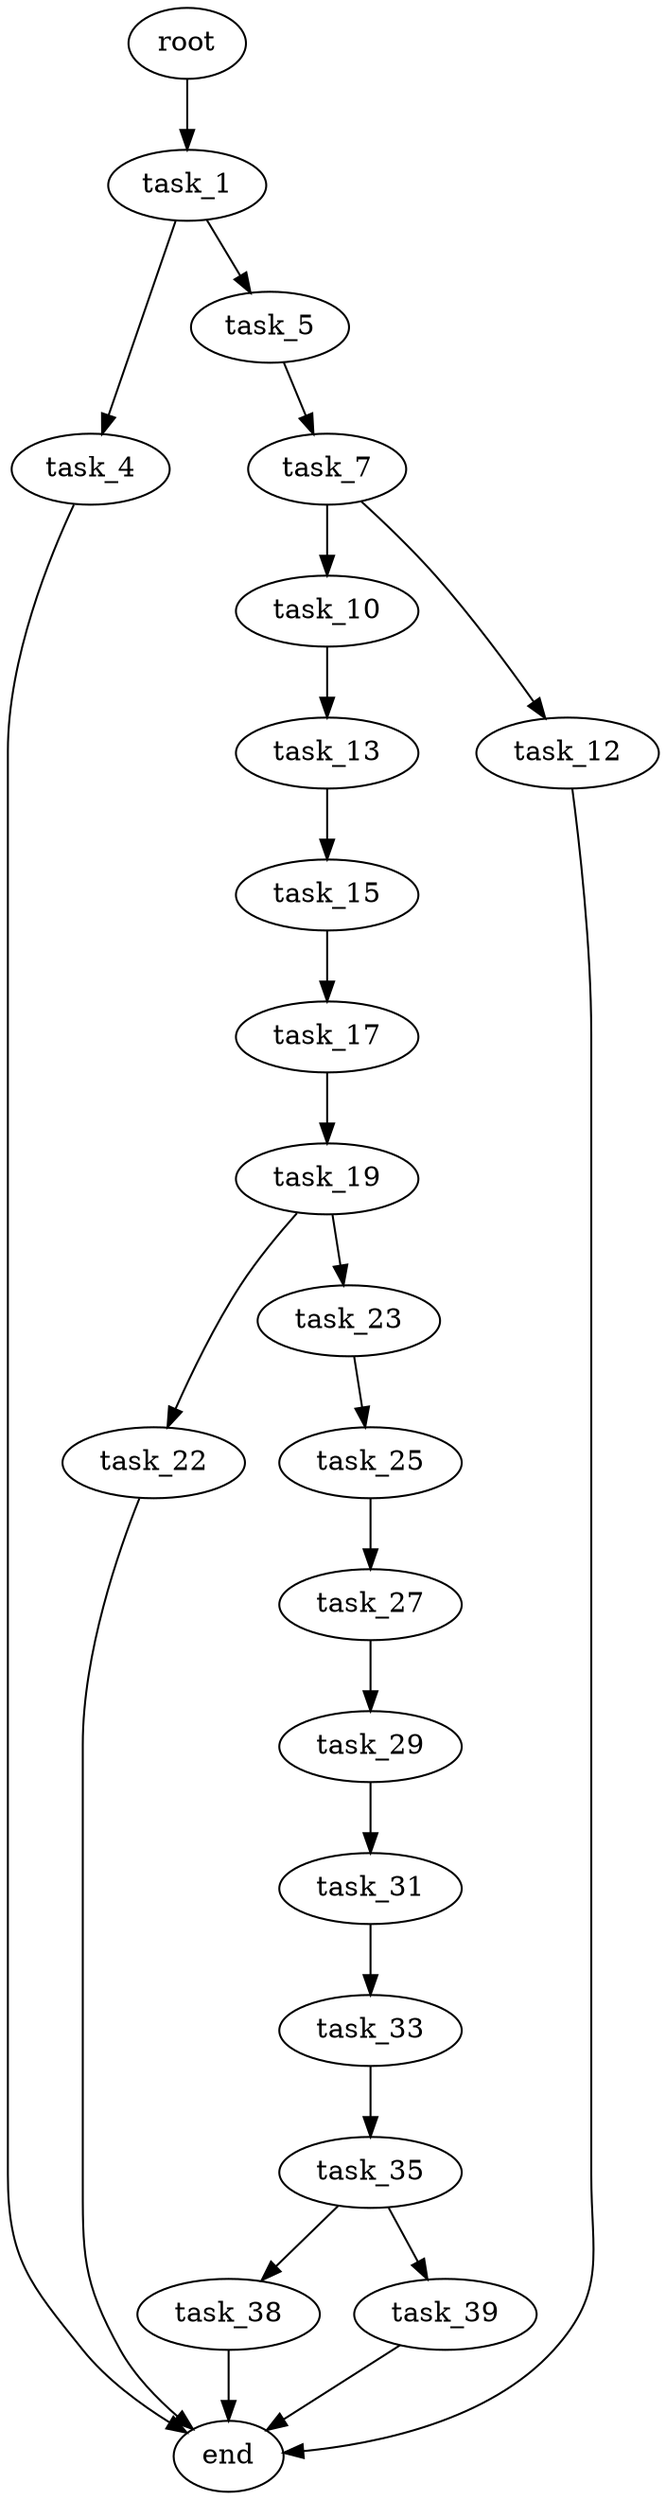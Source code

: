 digraph G {
  root [size="0.000000"];
  task_1 [size="143360962544.000000"];
  task_4 [size="171740346665.000000"];
  task_5 [size="89546470674.000000"];
  task_7 [size="25354985764.000000"];
  task_10 [size="720267667089.000000"];
  task_12 [size="1875532986.000000"];
  task_13 [size="549755813888.000000"];
  task_15 [size="4819150508.000000"];
  task_17 [size="1073741824000.000000"];
  task_19 [size="101231398799.000000"];
  task_22 [size="549755813888.000000"];
  task_23 [size="656056028557.000000"];
  task_25 [size="3518605732.000000"];
  task_27 [size="105038781950.000000"];
  task_29 [size="134217728000.000000"];
  task_31 [size="26167139968.000000"];
  task_33 [size="782757789696.000000"];
  task_35 [size="13470149401.000000"];
  task_38 [size="384022223612.000000"];
  task_39 [size="782757789696.000000"];
  end [size="0.000000"];

  root -> task_1 [size="1.000000"];
  task_1 -> task_4 [size="134217728.000000"];
  task_1 -> task_5 [size="134217728.000000"];
  task_4 -> end [size="1.000000"];
  task_5 -> task_7 [size="301989888.000000"];
  task_7 -> task_10 [size="411041792.000000"];
  task_7 -> task_12 [size="411041792.000000"];
  task_10 -> task_13 [size="679477248.000000"];
  task_12 -> end [size="1.000000"];
  task_13 -> task_15 [size="536870912.000000"];
  task_15 -> task_17 [size="75497472.000000"];
  task_17 -> task_19 [size="838860800.000000"];
  task_19 -> task_22 [size="75497472.000000"];
  task_19 -> task_23 [size="75497472.000000"];
  task_22 -> end [size="1.000000"];
  task_23 -> task_25 [size="411041792.000000"];
  task_25 -> task_27 [size="134217728.000000"];
  task_27 -> task_29 [size="75497472.000000"];
  task_29 -> task_31 [size="209715200.000000"];
  task_31 -> task_33 [size="536870912.000000"];
  task_33 -> task_35 [size="679477248.000000"];
  task_35 -> task_38 [size="301989888.000000"];
  task_35 -> task_39 [size="301989888.000000"];
  task_38 -> end [size="1.000000"];
  task_39 -> end [size="1.000000"];
}
